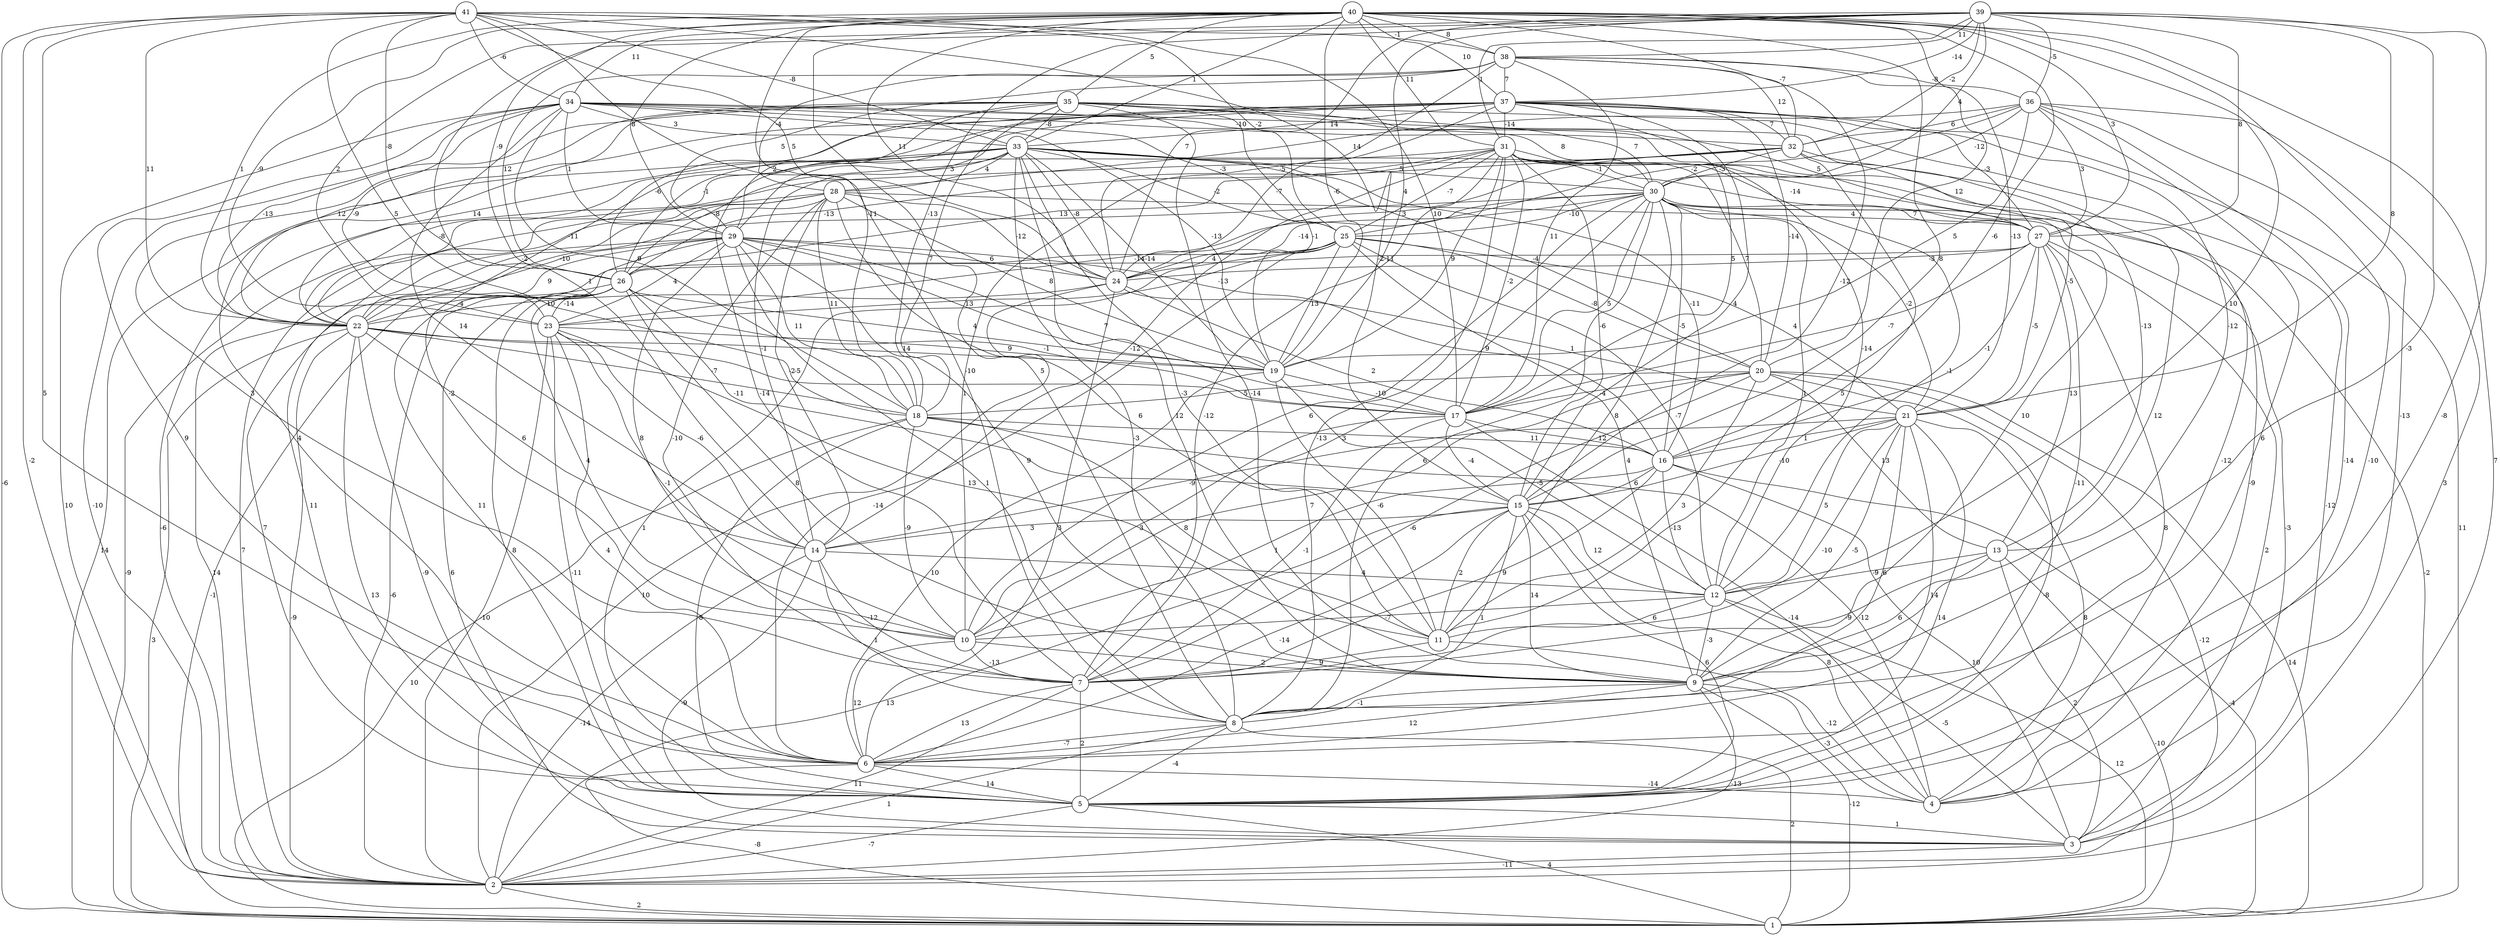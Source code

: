 graph { 
	 fontname="Helvetica,Arial,sans-serif" 
	 node [shape = circle]; 
	 41 -- 1 [label = "-6"];
	 41 -- 2 [label = "-2"];
	 41 -- 6 [label = "5"];
	 41 -- 8 [label = "-10"];
	 41 -- 15 [label = "-2"];
	 41 -- 17 [label = "10"];
	 41 -- 18 [label = "5"];
	 41 -- 22 [label = "11"];
	 41 -- 24 [label = "5"];
	 41 -- 25 [label = "-2"];
	 41 -- 26 [label = "-8"];
	 41 -- 33 [label = "-8"];
	 41 -- 34 [label = "-6"];
	 41 -- 38 [label = "-1"];
	 40 -- 2 [label = "7"];
	 40 -- 4 [label = "-13"];
	 40 -- 8 [label = "5"];
	 40 -- 12 [label = "10"];
	 40 -- 15 [label = "8"];
	 40 -- 16 [label = "-6"];
	 40 -- 18 [label = "-11"];
	 40 -- 19 [label = "-6"];
	 40 -- 20 [label = "12"];
	 40 -- 22 [label = "1"];
	 40 -- 23 [label = "-9"];
	 40 -- 24 [label = "11"];
	 40 -- 26 [label = "-9"];
	 40 -- 27 [label = "3"];
	 40 -- 29 [label = "8"];
	 40 -- 31 [label = "11"];
	 40 -- 32 [label = "-7"];
	 40 -- 33 [label = "1"];
	 40 -- 34 [label = "11"];
	 40 -- 35 [label = "5"];
	 40 -- 37 [label = "10"];
	 40 -- 38 [label = "8"];
	 39 -- 5 [label = "-8"];
	 39 -- 9 [label = "-3"];
	 39 -- 14 [label = "1"];
	 39 -- 18 [label = "-13"];
	 39 -- 19 [label = "4"];
	 39 -- 21 [label = "8"];
	 39 -- 23 [label = "2"];
	 39 -- 24 [label = "7"];
	 39 -- 27 [label = "8"];
	 39 -- 30 [label = "4"];
	 39 -- 31 [label = "1"];
	 39 -- 32 [label = "-2"];
	 39 -- 36 [label = "-5"];
	 39 -- 37 [label = "-14"];
	 39 -- 38 [label = "11"];
	 38 -- 15 [label = "-12"];
	 38 -- 17 [label = "11"];
	 38 -- 21 [label = "-13"];
	 38 -- 24 [label = "-5"];
	 38 -- 26 [label = "12"];
	 38 -- 28 [label = "-4"];
	 38 -- 29 [label = "5"];
	 38 -- 32 [label = "12"];
	 38 -- 36 [label = "-8"];
	 38 -- 37 [label = "7"];
	 37 -- 1 [label = "11"];
	 37 -- 6 [label = "4"];
	 37 -- 7 [label = "-14"];
	 37 -- 13 [label = "-12"];
	 37 -- 15 [label = "4"];
	 37 -- 17 [label = "5"];
	 37 -- 20 [label = "-14"];
	 37 -- 22 [label = "14"];
	 37 -- 24 [label = "-7"];
	 37 -- 26 [label = "-1"];
	 37 -- 27 [label = "-3"];
	 37 -- 29 [label = "3"];
	 37 -- 31 [label = "-14"];
	 37 -- 32 [label = "7"];
	 37 -- 33 [label = "14"];
	 36 -- 3 [label = "3"];
	 36 -- 4 [label = "-10"];
	 36 -- 5 [label = "-14"];
	 36 -- 6 [label = "6"];
	 36 -- 19 [label = "5"];
	 36 -- 25 [label = "-2"];
	 36 -- 27 [label = "3"];
	 36 -- 28 [label = "14"];
	 36 -- 30 [label = "-12"];
	 36 -- 32 [label = "6"];
	 35 -- 2 [label = "-10"];
	 35 -- 4 [label = "-12"];
	 35 -- 7 [label = "3"];
	 35 -- 9 [label = "-14"];
	 35 -- 12 [label = "-14"];
	 35 -- 18 [label = "7"];
	 35 -- 19 [label = "-1"];
	 35 -- 22 [label = "12"];
	 35 -- 26 [label = "-6"];
	 35 -- 27 [label = "5"];
	 35 -- 29 [label = "2"];
	 35 -- 30 [label = "7"];
	 35 -- 33 [label = "-8"];
	 34 -- 2 [label = "10"];
	 34 -- 6 [label = "9"];
	 34 -- 13 [label = "-13"];
	 34 -- 14 [label = "14"];
	 34 -- 18 [label = "9"];
	 34 -- 19 [label = "-13"];
	 34 -- 22 [label = "-13"];
	 34 -- 23 [label = "-9"];
	 34 -- 25 [label = "-3"];
	 34 -- 29 [label = "1"];
	 34 -- 30 [label = "8"];
	 34 -- 32 [label = "-10"];
	 34 -- 33 [label = "3"];
	 33 -- 1 [label = "14"];
	 33 -- 8 [label = "-3"];
	 33 -- 9 [label = "12"];
	 33 -- 10 [label = "-2"];
	 33 -- 11 [label = "-3"];
	 33 -- 14 [label = "-1"];
	 33 -- 16 [label = "-11"];
	 33 -- 19 [label = "-14"];
	 33 -- 20 [label = "-4"];
	 33 -- 22 [label = "-8"];
	 33 -- 24 [label = "-8"];
	 33 -- 25 [label = "-2"];
	 33 -- 26 [label = "-8"];
	 33 -- 27 [label = "-14"];
	 33 -- 28 [label = "4"];
	 33 -- 30 [label = "5"];
	 32 -- 9 [label = "12"];
	 32 -- 11 [label = "5"];
	 32 -- 21 [label = "-5"];
	 32 -- 22 [label = "-11"];
	 32 -- 24 [label = "3"];
	 32 -- 26 [label = "13"];
	 32 -- 30 [label = "-3"];
	 31 -- 2 [label = "-6"];
	 31 -- 3 [label = "-12"];
	 31 -- 4 [label = "-9"];
	 31 -- 7 [label = "-12"];
	 31 -- 8 [label = "-13"];
	 31 -- 9 [label = "10"];
	 31 -- 10 [label = "1"];
	 31 -- 12 [label = "-1"];
	 31 -- 14 [label = "-12"];
	 31 -- 15 [label = "-6"];
	 31 -- 17 [label = "-2"];
	 31 -- 19 [label = "9"];
	 31 -- 20 [label = "7"];
	 31 -- 25 [label = "-7"];
	 31 -- 26 [label = "-13"];
	 31 -- 30 [label = "-1"];
	 30 -- 1 [label = "-2"];
	 30 -- 3 [label = "-3"];
	 30 -- 7 [label = "3"];
	 30 -- 8 [label = "6"];
	 30 -- 10 [label = "6"];
	 30 -- 11 [label = "8"];
	 30 -- 12 [label = "1"];
	 30 -- 16 [label = "-5"];
	 30 -- 17 [label = "5"];
	 30 -- 21 [label = "-2"];
	 30 -- 22 [label = "-10"];
	 30 -- 23 [label = "-14"];
	 30 -- 24 [label = "-14"];
	 30 -- 25 [label = "-10"];
	 30 -- 27 [label = "7"];
	 29 -- 2 [label = "14"];
	 29 -- 5 [label = "7"];
	 29 -- 6 [label = "11"];
	 29 -- 8 [label = "1"];
	 29 -- 9 [label = "9"];
	 29 -- 10 [label = "8"];
	 29 -- 16 [label = "9"];
	 29 -- 17 [label = "7"];
	 29 -- 18 [label = "11"];
	 29 -- 19 [label = "13"];
	 29 -- 22 [label = "9"];
	 29 -- 23 [label = "4"];
	 29 -- 24 [label = "6"];
	 28 -- 1 [label = "-9"];
	 28 -- 2 [label = "7"];
	 28 -- 5 [label = "11"];
	 28 -- 7 [label = "-10"];
	 28 -- 11 [label = "6"];
	 28 -- 14 [label = "-2"];
	 28 -- 18 [label = "11"];
	 28 -- 19 [label = "8"];
	 28 -- 22 [label = "-2"];
	 28 -- 24 [label = "-12"];
	 28 -- 27 [label = "4"];
	 27 -- 3 [label = "2"];
	 27 -- 5 [label = "8"];
	 27 -- 8 [label = "-11"];
	 27 -- 13 [label = "13"];
	 27 -- 16 [label = "-1"];
	 27 -- 17 [label = "-7"];
	 27 -- 21 [label = "-5"];
	 27 -- 24 [label = "-3"];
	 27 -- 26 [label = "-11"];
	 26 -- 2 [label = "-6"];
	 26 -- 3 [label = "6"];
	 26 -- 5 [label = "8"];
	 26 -- 9 [label = "8"];
	 26 -- 10 [label = "4"];
	 26 -- 15 [label = "-11"];
	 26 -- 17 [label = "-1"];
	 26 -- 19 [label = "4"];
	 26 -- 22 [label = "-4"];
	 26 -- 23 [label = "-14"];
	 25 -- 1 [label = "-1"];
	 25 -- 5 [label = "1"];
	 25 -- 6 [label = "-14"];
	 25 -- 9 [label = "4"];
	 25 -- 12 [label = "-7"];
	 25 -- 19 [label = "13"];
	 25 -- 20 [label = "-8"];
	 25 -- 21 [label = "4"];
	 25 -- 23 [label = "-13"];
	 25 -- 24 [label = "4"];
	 24 -- 2 [label = "10"];
	 24 -- 6 [label = "3"];
	 24 -- 16 [label = "2"];
	 24 -- 21 [label = "1"];
	 24 -- 22 [label = "10"];
	 23 -- 2 [label = "-10"];
	 23 -- 5 [label = "-11"];
	 23 -- 6 [label = "4"];
	 23 -- 10 [label = "-1"];
	 23 -- 11 [label = "13"];
	 23 -- 14 [label = "-6"];
	 23 -- 19 [label = "9"];
	 22 -- 1 [label = "3"];
	 22 -- 2 [label = "-9"];
	 22 -- 3 [label = "13"];
	 22 -- 5 [label = "-9"];
	 22 -- 14 [label = "6"];
	 22 -- 17 [label = "-5"];
	 22 -- 18 [label = "-7"];
	 22 -- 19 [label = "14"];
	 21 -- 4 [label = "8"];
	 21 -- 5 [label = "14"];
	 21 -- 6 [label = "14"];
	 21 -- 7 [label = "-10"];
	 21 -- 8 [label = "6"];
	 21 -- 9 [label = "-5"];
	 21 -- 12 [label = "5"];
	 21 -- 14 [label = "-9"];
	 21 -- 15 [label = "-10"];
	 21 -- 16 [label = "1"];
	 20 -- 1 [label = "14"];
	 20 -- 2 [label = "-12"];
	 20 -- 5 [label = "-8"];
	 20 -- 7 [label = "-6"];
	 20 -- 10 [label = "7"];
	 20 -- 11 [label = "3"];
	 20 -- 13 [label = "13"];
	 20 -- 17 [label = "-4"];
	 20 -- 18 [label = "5"];
	 19 -- 6 [label = "10"];
	 19 -- 11 [label = "-6"];
	 19 -- 12 [label = "-5"];
	 19 -- 17 [label = "-10"];
	 18 -- 1 [label = "10"];
	 18 -- 4 [label = "-12"];
	 18 -- 5 [label = "-8"];
	 18 -- 10 [label = "-9"];
	 18 -- 11 [label = "8"];
	 18 -- 16 [label = "11"];
	 17 -- 4 [label = "-14"];
	 17 -- 7 [label = "-1"];
	 17 -- 10 [label = "3"];
	 17 -- 15 [label = "-4"];
	 17 -- 16 [label = "12"];
	 16 -- 1 [label = "-4"];
	 16 -- 3 [label = "10"];
	 16 -- 7 [label = "9"];
	 16 -- 10 [label = "1"];
	 16 -- 12 [label = "-13"];
	 16 -- 15 [label = "6"];
	 15 -- 2 [label = "13"];
	 15 -- 4 [label = "8"];
	 15 -- 5 [label = "6"];
	 15 -- 6 [label = "-14"];
	 15 -- 8 [label = "1"];
	 15 -- 9 [label = "14"];
	 15 -- 11 [label = "2"];
	 15 -- 12 [label = "12"];
	 15 -- 14 [label = "3"];
	 14 -- 2 [label = "-14"];
	 14 -- 3 [label = "-9"];
	 14 -- 7 [label = "-12"];
	 14 -- 8 [label = "1"];
	 14 -- 12 [label = "4"];
	 13 -- 1 [label = "-10"];
	 13 -- 3 [label = "2"];
	 13 -- 7 [label = "-9"];
	 13 -- 9 [label = "6"];
	 13 -- 12 [label = "-9"];
	 12 -- 1 [label = "12"];
	 12 -- 3 [label = "-5"];
	 12 -- 9 [label = "-3"];
	 12 -- 10 [label = "-7"];
	 12 -- 11 [label = "6"];
	 11 -- 4 [label = "-12"];
	 11 -- 7 [label = "9"];
	 10 -- 6 [label = "12"];
	 10 -- 7 [label = "-13"];
	 10 -- 9 [label = "2"];
	 9 -- 1 [label = "-12"];
	 9 -- 2 [label = "-13"];
	 9 -- 4 [label = "-3"];
	 9 -- 6 [label = "12"];
	 9 -- 8 [label = "-1"];
	 8 -- 1 [label = "2"];
	 8 -- 2 [label = "1"];
	 8 -- 5 [label = "-4"];
	 8 -- 6 [label = "-7"];
	 7 -- 2 [label = "11"];
	 7 -- 5 [label = "2"];
	 7 -- 6 [label = "13"];
	 6 -- 1 [label = "-8"];
	 6 -- 4 [label = "-14"];
	 6 -- 5 [label = "14"];
	 5 -- 1 [label = "4"];
	 5 -- 2 [label = "-7"];
	 5 -- 3 [label = "1"];
	 3 -- 2 [label = "-11"];
	 2 -- 1 [label = "2"];
	 1;
	 2;
	 3;
	 4;
	 5;
	 6;
	 7;
	 8;
	 9;
	 10;
	 11;
	 12;
	 13;
	 14;
	 15;
	 16;
	 17;
	 18;
	 19;
	 20;
	 21;
	 22;
	 23;
	 24;
	 25;
	 26;
	 27;
	 28;
	 29;
	 30;
	 31;
	 32;
	 33;
	 34;
	 35;
	 36;
	 37;
	 38;
	 39;
	 40;
	 41;
}
